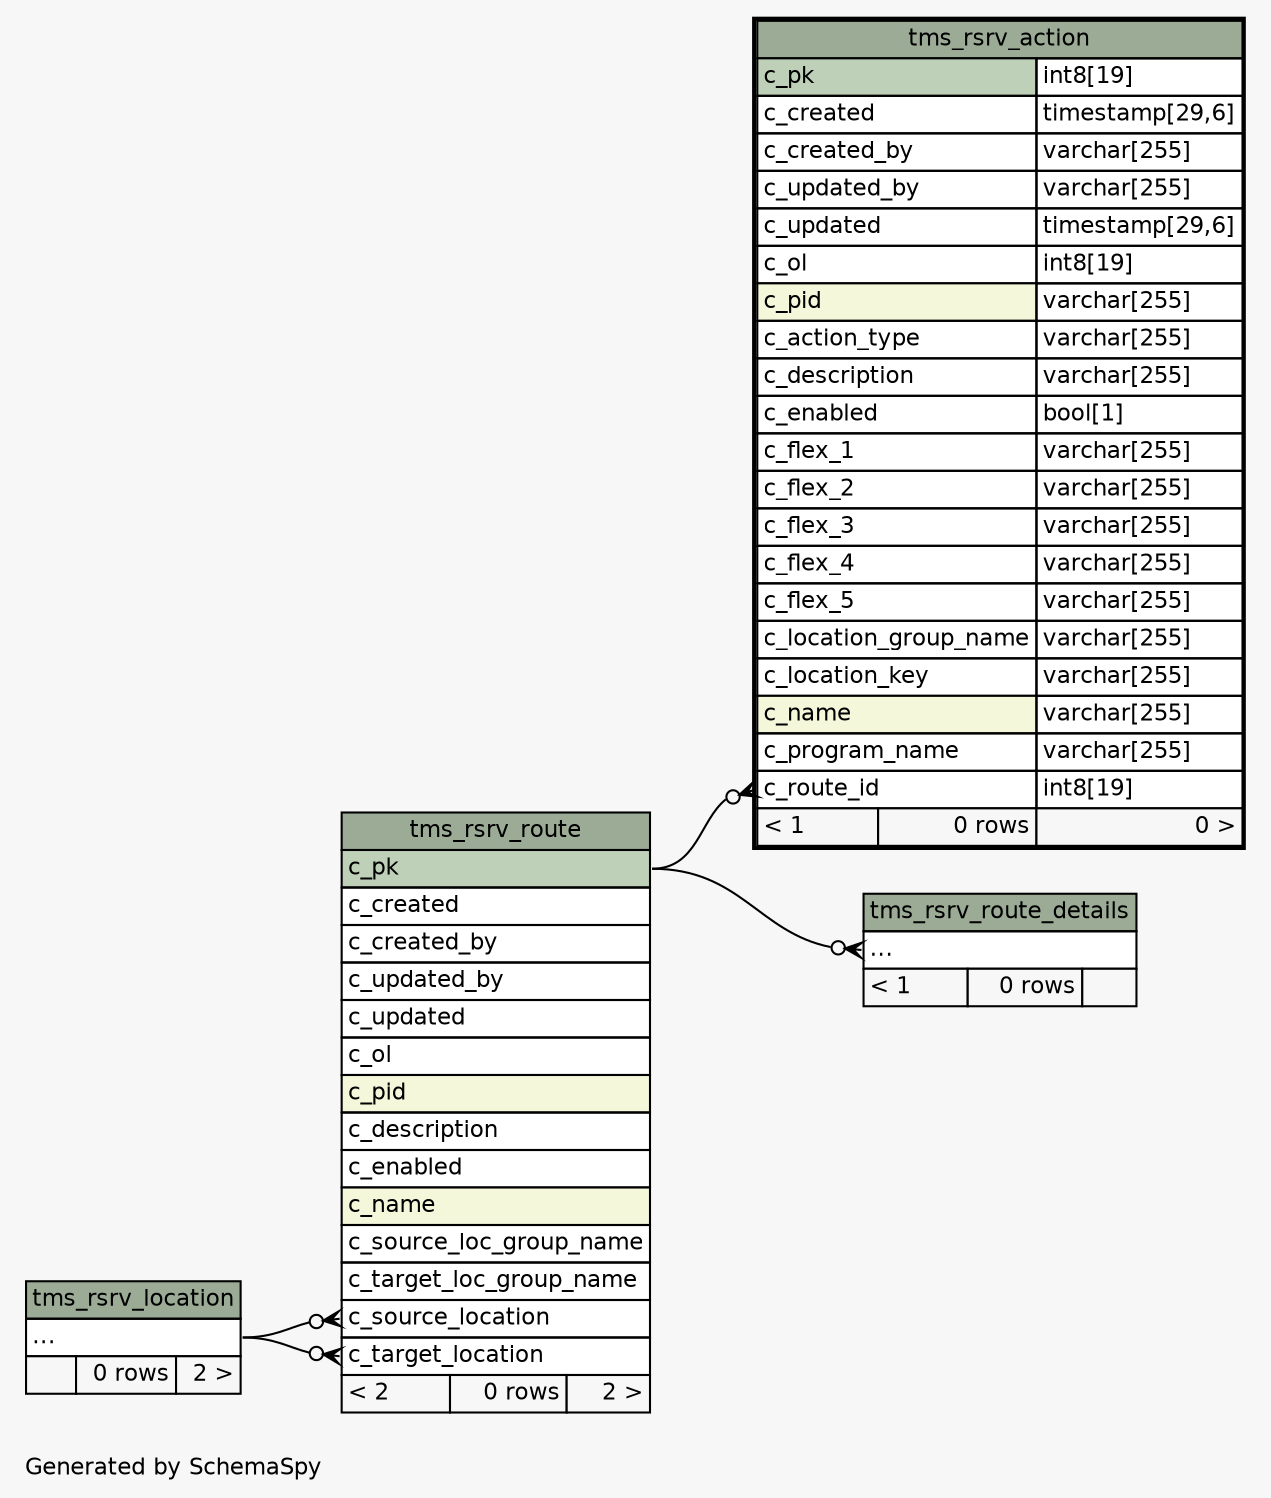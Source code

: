 // dot 2.43.0 on Linux 6.8.0-1017-azure
// SchemaSpy rev Unknown
digraph "twoDegreesRelationshipsDiagram" {
  graph [
    rankdir="RL"
    bgcolor="#f7f7f7"
    label="\nGenerated by SchemaSpy"
    labeljust="l"
    nodesep="0.18"
    ranksep="0.46"
    fontname="Helvetica"
    fontsize="11"
  ];
  node [
    fontname="Helvetica"
    fontsize="11"
    shape="plaintext"
  ];
  edge [
    arrowsize="0.8"
  ];
  "tms_rsrv_action":"c_route_id":w -> "tms_rsrv_route":"c_pk":e [arrowhead=none dir=back arrowtail=crowodot];
  "tms_rsrv_route":"c_source_location":w -> "tms_rsrv_location":"elipses":e [arrowhead=none dir=back arrowtail=crowodot];
  "tms_rsrv_route":"c_target_location":w -> "tms_rsrv_location":"elipses":e [arrowhead=none dir=back arrowtail=crowodot];
  "tms_rsrv_route_details":"elipses":w -> "tms_rsrv_route":"c_pk":e [arrowhead=none dir=back arrowtail=crowodot];
  "tms_rsrv_action" [
    label=<
    <TABLE BORDER="2" CELLBORDER="1" CELLSPACING="0" BGCOLOR="#ffffff">
      <TR><TD COLSPAN="3" BGCOLOR="#9bab96" ALIGN="CENTER">tms_rsrv_action</TD></TR>
      <TR><TD PORT="c_pk" COLSPAN="2" BGCOLOR="#bed1b8" ALIGN="LEFT">c_pk</TD><TD PORT="c_pk.type" ALIGN="LEFT">int8[19]</TD></TR>
      <TR><TD PORT="c_created" COLSPAN="2" ALIGN="LEFT">c_created</TD><TD PORT="c_created.type" ALIGN="LEFT">timestamp[29,6]</TD></TR>
      <TR><TD PORT="c_created_by" COLSPAN="2" ALIGN="LEFT">c_created_by</TD><TD PORT="c_created_by.type" ALIGN="LEFT">varchar[255]</TD></TR>
      <TR><TD PORT="c_updated_by" COLSPAN="2" ALIGN="LEFT">c_updated_by</TD><TD PORT="c_updated_by.type" ALIGN="LEFT">varchar[255]</TD></TR>
      <TR><TD PORT="c_updated" COLSPAN="2" ALIGN="LEFT">c_updated</TD><TD PORT="c_updated.type" ALIGN="LEFT">timestamp[29,6]</TD></TR>
      <TR><TD PORT="c_ol" COLSPAN="2" ALIGN="LEFT">c_ol</TD><TD PORT="c_ol.type" ALIGN="LEFT">int8[19]</TD></TR>
      <TR><TD PORT="c_pid" COLSPAN="2" BGCOLOR="#f4f7da" ALIGN="LEFT">c_pid</TD><TD PORT="c_pid.type" ALIGN="LEFT">varchar[255]</TD></TR>
      <TR><TD PORT="c_action_type" COLSPAN="2" ALIGN="LEFT">c_action_type</TD><TD PORT="c_action_type.type" ALIGN="LEFT">varchar[255]</TD></TR>
      <TR><TD PORT="c_description" COLSPAN="2" ALIGN="LEFT">c_description</TD><TD PORT="c_description.type" ALIGN="LEFT">varchar[255]</TD></TR>
      <TR><TD PORT="c_enabled" COLSPAN="2" ALIGN="LEFT">c_enabled</TD><TD PORT="c_enabled.type" ALIGN="LEFT">bool[1]</TD></TR>
      <TR><TD PORT="c_flex_1" COLSPAN="2" ALIGN="LEFT">c_flex_1</TD><TD PORT="c_flex_1.type" ALIGN="LEFT">varchar[255]</TD></TR>
      <TR><TD PORT="c_flex_2" COLSPAN="2" ALIGN="LEFT">c_flex_2</TD><TD PORT="c_flex_2.type" ALIGN="LEFT">varchar[255]</TD></TR>
      <TR><TD PORT="c_flex_3" COLSPAN="2" ALIGN="LEFT">c_flex_3</TD><TD PORT="c_flex_3.type" ALIGN="LEFT">varchar[255]</TD></TR>
      <TR><TD PORT="c_flex_4" COLSPAN="2" ALIGN="LEFT">c_flex_4</TD><TD PORT="c_flex_4.type" ALIGN="LEFT">varchar[255]</TD></TR>
      <TR><TD PORT="c_flex_5" COLSPAN="2" ALIGN="LEFT">c_flex_5</TD><TD PORT="c_flex_5.type" ALIGN="LEFT">varchar[255]</TD></TR>
      <TR><TD PORT="c_location_group_name" COLSPAN="2" ALIGN="LEFT">c_location_group_name</TD><TD PORT="c_location_group_name.type" ALIGN="LEFT">varchar[255]</TD></TR>
      <TR><TD PORT="c_location_key" COLSPAN="2" ALIGN="LEFT">c_location_key</TD><TD PORT="c_location_key.type" ALIGN="LEFT">varchar[255]</TD></TR>
      <TR><TD PORT="c_name" COLSPAN="2" BGCOLOR="#f4f7da" ALIGN="LEFT">c_name</TD><TD PORT="c_name.type" ALIGN="LEFT">varchar[255]</TD></TR>
      <TR><TD PORT="c_program_name" COLSPAN="2" ALIGN="LEFT">c_program_name</TD><TD PORT="c_program_name.type" ALIGN="LEFT">varchar[255]</TD></TR>
      <TR><TD PORT="c_route_id" COLSPAN="2" ALIGN="LEFT">c_route_id</TD><TD PORT="c_route_id.type" ALIGN="LEFT">int8[19]</TD></TR>
      <TR><TD ALIGN="LEFT" BGCOLOR="#f7f7f7">&lt; 1</TD><TD ALIGN="RIGHT" BGCOLOR="#f7f7f7">0 rows</TD><TD ALIGN="RIGHT" BGCOLOR="#f7f7f7">0 &gt;</TD></TR>
    </TABLE>>
    URL="tms_rsrv_action.html"
    tooltip="tms_rsrv_action"
  ];
  "tms_rsrv_location" [
    label=<
    <TABLE BORDER="0" CELLBORDER="1" CELLSPACING="0" BGCOLOR="#ffffff">
      <TR><TD COLSPAN="3" BGCOLOR="#9bab96" ALIGN="CENTER">tms_rsrv_location</TD></TR>
      <TR><TD PORT="elipses" COLSPAN="3" ALIGN="LEFT">...</TD></TR>
      <TR><TD ALIGN="LEFT" BGCOLOR="#f7f7f7">  </TD><TD ALIGN="RIGHT" BGCOLOR="#f7f7f7">0 rows</TD><TD ALIGN="RIGHT" BGCOLOR="#f7f7f7">2 &gt;</TD></TR>
    </TABLE>>
    URL="tms_rsrv_location.html"
    tooltip="tms_rsrv_location"
  ];
  "tms_rsrv_route" [
    label=<
    <TABLE BORDER="0" CELLBORDER="1" CELLSPACING="0" BGCOLOR="#ffffff">
      <TR><TD COLSPAN="3" BGCOLOR="#9bab96" ALIGN="CENTER">tms_rsrv_route</TD></TR>
      <TR><TD PORT="c_pk" COLSPAN="3" BGCOLOR="#bed1b8" ALIGN="LEFT">c_pk</TD></TR>
      <TR><TD PORT="c_created" COLSPAN="3" ALIGN="LEFT">c_created</TD></TR>
      <TR><TD PORT="c_created_by" COLSPAN="3" ALIGN="LEFT">c_created_by</TD></TR>
      <TR><TD PORT="c_updated_by" COLSPAN="3" ALIGN="LEFT">c_updated_by</TD></TR>
      <TR><TD PORT="c_updated" COLSPAN="3" ALIGN="LEFT">c_updated</TD></TR>
      <TR><TD PORT="c_ol" COLSPAN="3" ALIGN="LEFT">c_ol</TD></TR>
      <TR><TD PORT="c_pid" COLSPAN="3" BGCOLOR="#f4f7da" ALIGN="LEFT">c_pid</TD></TR>
      <TR><TD PORT="c_description" COLSPAN="3" ALIGN="LEFT">c_description</TD></TR>
      <TR><TD PORT="c_enabled" COLSPAN="3" ALIGN="LEFT">c_enabled</TD></TR>
      <TR><TD PORT="c_name" COLSPAN="3" BGCOLOR="#f4f7da" ALIGN="LEFT">c_name</TD></TR>
      <TR><TD PORT="c_source_loc_group_name" COLSPAN="3" ALIGN="LEFT">c_source_loc_group_name</TD></TR>
      <TR><TD PORT="c_target_loc_group_name" COLSPAN="3" ALIGN="LEFT">c_target_loc_group_name</TD></TR>
      <TR><TD PORT="c_source_location" COLSPAN="3" ALIGN="LEFT">c_source_location</TD></TR>
      <TR><TD PORT="c_target_location" COLSPAN="3" ALIGN="LEFT">c_target_location</TD></TR>
      <TR><TD ALIGN="LEFT" BGCOLOR="#f7f7f7">&lt; 2</TD><TD ALIGN="RIGHT" BGCOLOR="#f7f7f7">0 rows</TD><TD ALIGN="RIGHT" BGCOLOR="#f7f7f7">2 &gt;</TD></TR>
    </TABLE>>
    URL="tms_rsrv_route.html"
    tooltip="tms_rsrv_route"
  ];
  "tms_rsrv_route_details" [
    label=<
    <TABLE BORDER="0" CELLBORDER="1" CELLSPACING="0" BGCOLOR="#ffffff">
      <TR><TD COLSPAN="3" BGCOLOR="#9bab96" ALIGN="CENTER">tms_rsrv_route_details</TD></TR>
      <TR><TD PORT="elipses" COLSPAN="3" ALIGN="LEFT">...</TD></TR>
      <TR><TD ALIGN="LEFT" BGCOLOR="#f7f7f7">&lt; 1</TD><TD ALIGN="RIGHT" BGCOLOR="#f7f7f7">0 rows</TD><TD ALIGN="RIGHT" BGCOLOR="#f7f7f7">  </TD></TR>
    </TABLE>>
    URL="tms_rsrv_route_details.html"
    tooltip="tms_rsrv_route_details"
  ];
}
